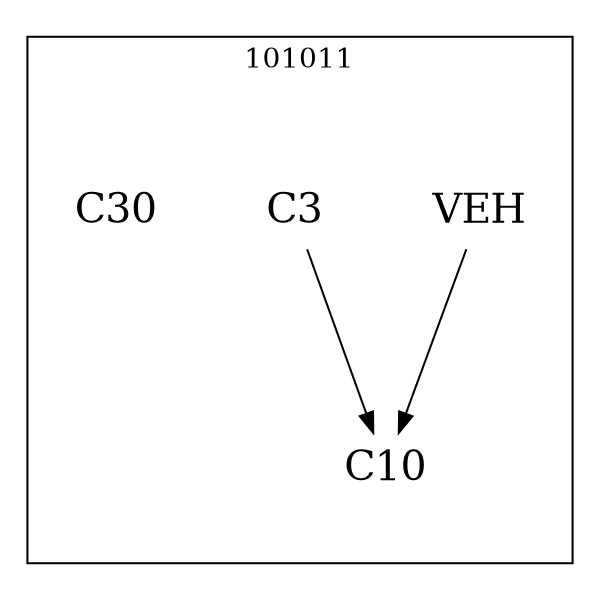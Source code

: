 strict digraph DAGS {
	size = "4,4!" ; ratio ="fill"; subgraph cluster_0{
			labeldoc = "t";
			label = "101011";node	[label= VEH, shape = plaintext, fontsize=20] VEH;node	[label= C3, shape = plaintext, fontsize=20] C3;node	[label= C10, shape = plaintext, fontsize=20] C10;node	[label= C30, shape = plaintext, fontsize=20] C30;
VEH->C10;
C3->C10;
	}}